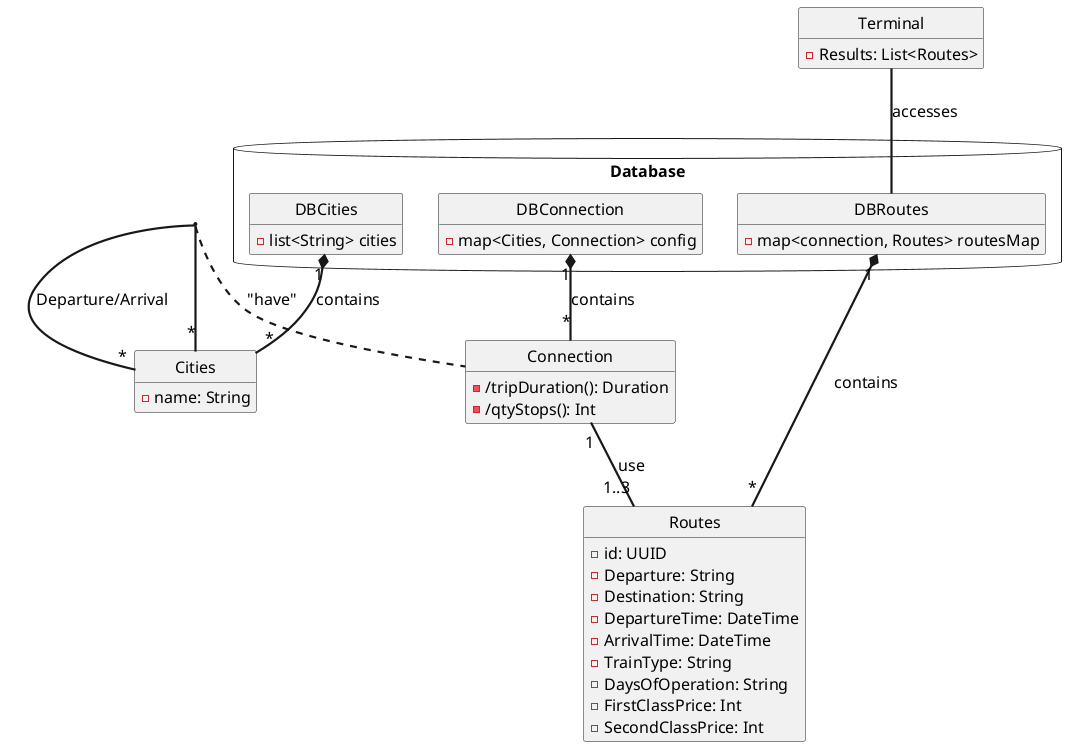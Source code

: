 @startuml Domain Model
skinparam style strictuml
skinparam DefaultFontName Arial
skinparam DefaultFontSize 16
skinparam DefaultFontStyle bold
skinparam ArrowThickness 2.2
hide empty members

class "Terminal" as terminal {
    - Results: List<Routes>
}

class "Routes" as routes {
    - id: UUID
    - Departure: String
    - Destination: String
    - DepartureTime: DateTime
    - ArrivalTime: DateTime
    - TrainType: String
    - DaysOfOperation: String
    - FirstClassPrice: Int
    - SecondClassPrice: Int
}

package "Database" <<Database>> {
    class "DBRoutes" as DBRoutes {
        - map<connection, Routes> routesMap
    }
    class "DBConnection" as DBConnection {
        - map<Cities, Connection> config
    }
    class "DBCities" as DBCities {
        - list<String> cities
    }
}

class "Connection" as connection {
    - /tripDuration(): Duration
    - /qtyStops(): Int
}

DBConnection "1" *-- "*" connection : "contains"
DBCities  "1" *-- "*" cities : "contains"

class "Cities" as cities {
    - name: String
}

cities "*" -- "*" cities : "Departure/Arrival"


terminal  -- DBRoutes : "accesses"

DBRoutes "1" *-- "*" routes : "contains"

(cities, cities) .. connection : "have"

connection "1" -- "1..3" routes : "use"













@enduml
